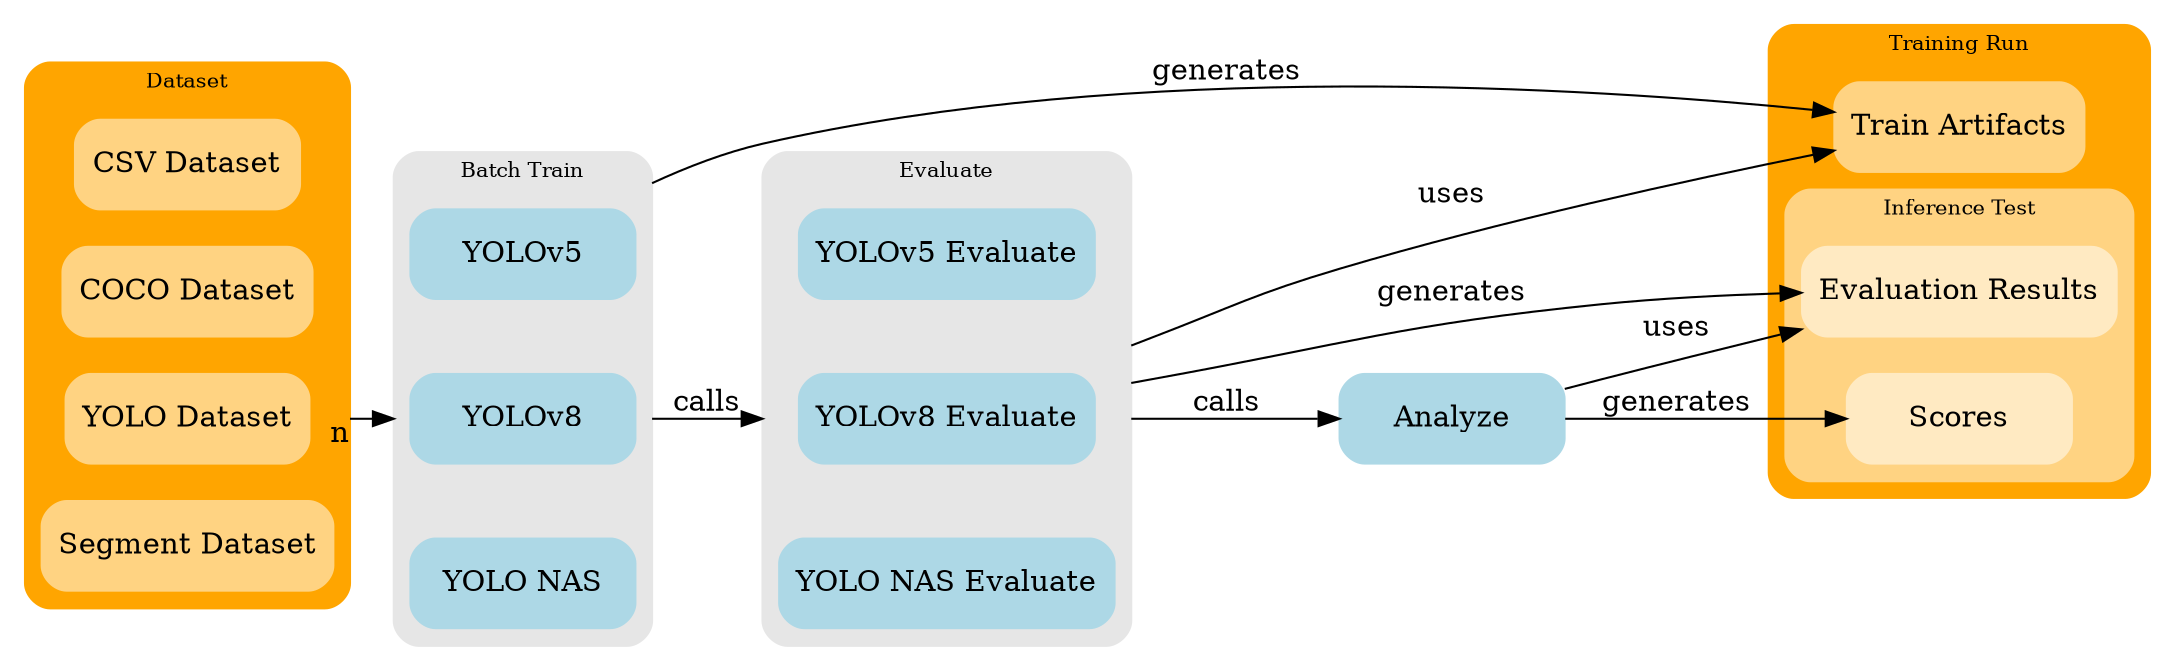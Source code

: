 digraph arch {
    rankdir=LR
    node [shape=box style="filled,rounded" width=1.5 height=0.6];
    graph [fontsize=10 compound=true];

    Analyze [color=lightblue]

    subgraph cluster_dataset {
        graph [style="filled,rounded", color=orange]
        label = "Dataset";

        CSV [color="#ffd382" label="CSV Dataset"]
        COCO [color="#ffd382" label="COCO Dataset"]
        YOLO [color="#ffd382" label="YOLO Dataset"]
        Segmentation [color="#ffd382" label="Segment Dataset"]
        #Pet [color="#ffd382" label="Pet Dataset"]
        #SegPet [color="#ffd382" label="SegPet Dataset"]
    }

    subgraph cluster_BatchTrain {
        graph [style="filled,rounded", color="#e6e6e6"]
        label = "Batch Train";

        YOLOv5 [color=lightblue] 
        YOLOv8 [color=lightblue]
        YOLONAS [color=lightblue, label="YOLO NAS"]
        
        {
            rank = same;
            YOLONAS -> YOLOv8 -> YOLOv5 [style=invis]
        }
    }

    subgraph cluster_Evaluate {
        graph [style="filled,rounded", color="#e6e6e6"]
        label = "Evaluate";

        YOLOv5_eva [color=lightblue, label="YOLOv5 Evaluate"] 
        YOLOv8_eva [color=lightblue, label="YOLOv8 Evaluate"]
        YOLONAS_eva [color=lightblue, label="YOLO NAS Evaluate"]
        
        {
            rank = same;
            YOLONAS_eva -> YOLOv8_eva -> YOLOv5_eva [style=invis]
        }
    }

    subgraph cluster_TrainArtifacts {
        graph [style="filled,rounded", color="orange"]
        label = "Training Run"

        TrainArtifacts [color="#ffd382", label="Train Artifacts"]
        
        subgraph cluster_Test {
            graph [color="#ffd382"]
            label = "Inference Test"
            EvalRes [color="#ffeac2", label="Evaluation Results"]
            Scores [color="#ffeac2", label="Scores"]
        }
        
        {
            rank = same;
            #InferenceTest -> TrainArtifacts [style=invis]
        }
    }
    
    YOLO -> YOLOv8 [taillabel=" n", ltail=cluster_dataset, lhead=cluster_BatchTrain, minlen=1]

    YOLOv8 -> YOLOv8_eva [weight=3, label="calls", ltail=cluster_BatchTrain, lhead=cluster_Evaluate]
    YOLOv5 -> TrainArtifacts [label="generates", ltail=cluster_BatchTrain]

    YOLOv8_eva -> Analyze [weight=3, label="calls", ltail=cluster_Evaluate]
    YOLOv8_eva -> TrainArtifacts [weight=0, label="uses", ltail=cluster_Evaluate]
    YOLOv8_eva -> EvalRes [weight=0, label="generates", ltail=cluster_Evaluate]

    Analyze -> EvalRes [weight=0, label="uses"]
    Analyze -> Scores [weight=3, label="generates"]
}